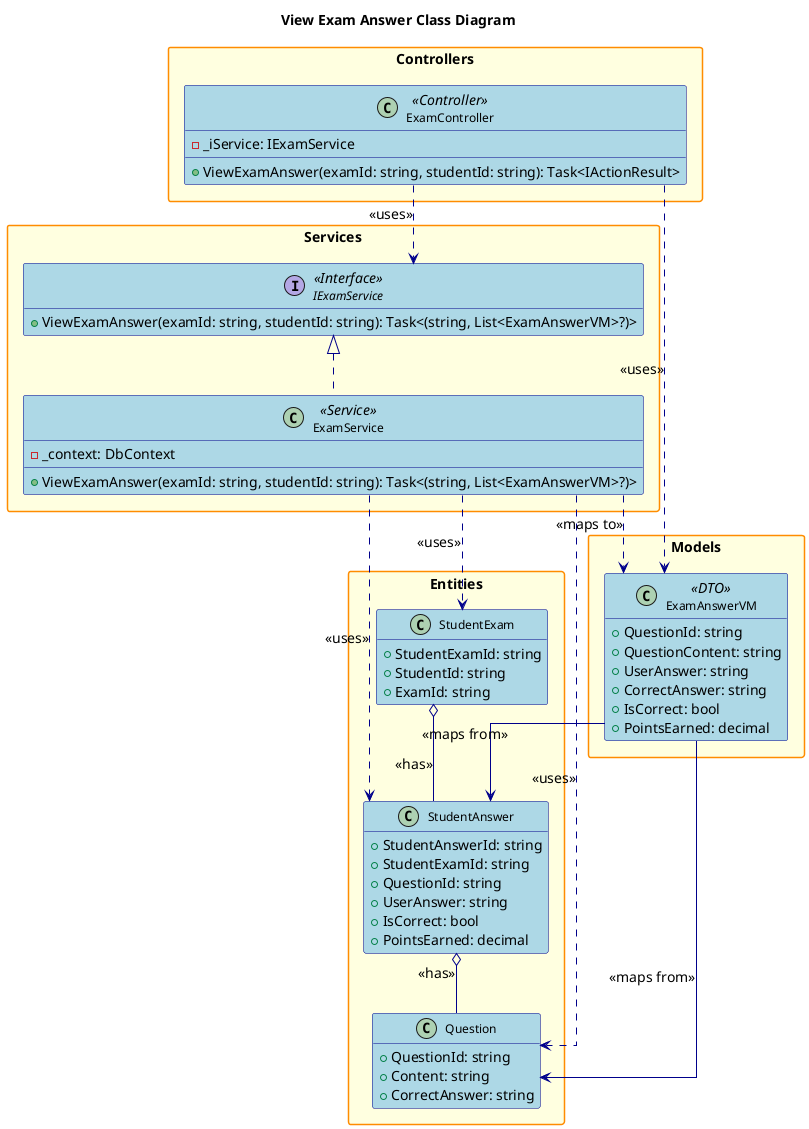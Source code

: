 @startuml
' Class Diagram for View Exam Answer Feature

title View Exam Answer Class Diagram

hide empty members
skinparam packageStyle rectangle
skinparam linetype ortho
skinparam defaultFontSize 14
skinparam defaultFontName Arial
skinparam classFontSize 12
skinparam classFontName Arial
skinparam noteFontSize 11
skinparam noteFontName Arial

' Increase spacing and sizing
skinparam class {
    BackgroundColor LightBlue
    BorderColor DarkBlue
    ArrowColor DarkBlue
    FontSize 12
}

skinparam package {
    BackgroundColor LightYellow
    BorderColor DarkOrange
    FontSize 14
    FontStyle bold
}

skinparam interface {
    BackgroundColor LightGreen
    BorderColor DarkGreen
    FontSize 12
}

skinparam enum {
    BackgroundColor LightCyan
    BorderColor DarkCyan
    FontSize 12
}

package "Controllers" {
    class ExamController <<Controller>> {
        - _iService: IExamService
        + ViewExamAnswer(examId: string, studentId: string): Task<IActionResult>
    }
}

package "Services" {
    interface IExamService <<Interface>> {
        + ViewExamAnswer(examId: string, studentId: string): Task<(string, List<ExamAnswerVM>?)>
    }
    class ExamService <<Service>> {
        - _context: DbContext
        + ViewExamAnswer(examId: string, studentId: string): Task<(string, List<ExamAnswerVM>?)>
    }
}

package "Models" {
    class ExamAnswerVM <<DTO>> {
        + QuestionId: string
        + QuestionContent: string
        + UserAnswer: string
        + CorrectAnswer: string
        + IsCorrect: bool
        + PointsEarned: decimal
    }
}

package "Entities" {
    class StudentExam {
        + StudentExamId: string
        + StudentId: string
        + ExamId: string
    }
    class StudentAnswer {
        + StudentAnswerId: string
        + StudentExamId: string
        + QuestionId: string
        + UserAnswer: string
        + IsCorrect: bool
        + PointsEarned: decimal
    }
    class Question {
        + QuestionId: string
        + Content: string
        + CorrectAnswer: string
    }
}

' Relationships
ExamController ..> IExamService : <<uses>>
IExamService <|.. ExamService
ExamController ..> ExamAnswerVM : <<uses>>
ExamService ..> StudentExam : <<uses>>
ExamService ..> StudentAnswer : <<uses>>
ExamService ..> Question : <<uses>>
ExamService ..> ExamAnswerVM : <<maps to>>
StudentExam o-- StudentAnswer : <<has>>
StudentAnswer o-- Question : <<has>>
ExamAnswerVM --> StudentAnswer : <<maps from>>
ExamAnswerVM --> Question : <<maps from>>

@enduml 